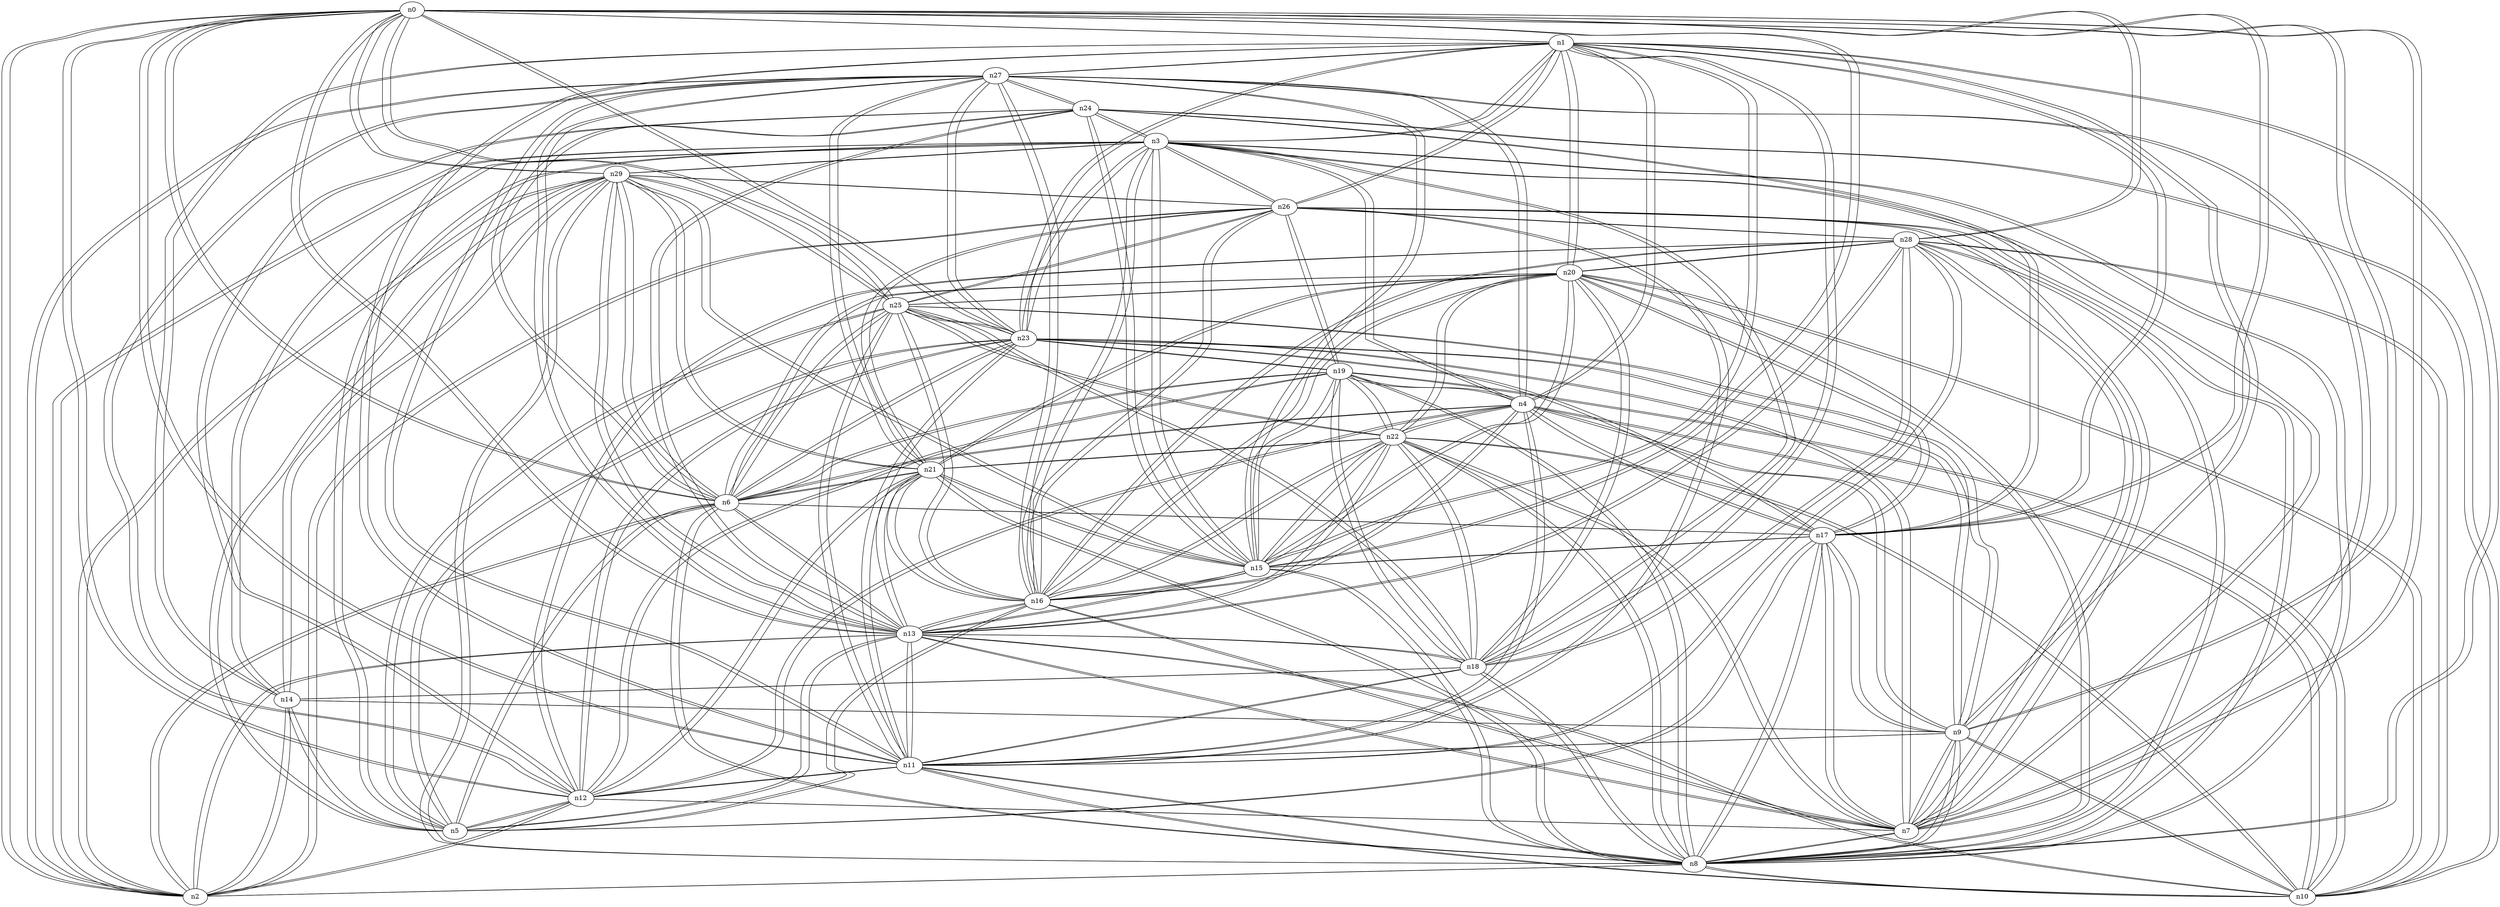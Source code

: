 graph {
n0;
n1;
n2;
n3;
n4;
n5;
n6;
n7;
n8;
n9;
n10;
n11;
n12;
n13;
n14;
n15;
n16;
n17;
n18;
n19;
n20;
n21;
n22;
n23;
n24;
n25;
n26;
n27;
n28;
n29;
n0 -- n17;
n0 -- n15;
n0 -- n2;
n0 -- n23;
n0 -- n28;
n0 -- n25;
n0 -- n11;
n0 -- n7;
n0 -- n9;
n0 -- n29;
n0 -- n1;
n0 -- n12;
n0 -- n6;
n0 -- n13;
n1 -- n17;
n1 -- n3;
n1 -- n26;
n1 -- n15;
n1 -- n27;
n1 -- n20;
n1 -- n4;
n1 -- n23;
n1 -- n18;
n1 -- n0;
n1 -- n14;
n1 -- n8;
n1 -- n11;
n1 -- n9;
n2 -- n3;
n2 -- n8;
n2 -- n26;
n2 -- n29;
n2 -- n27;
n2 -- n12;
n2 -- n0;
n2 -- n14;
n2 -- n6;
n2 -- n13;
n3 -- n24;
n3 -- n5;
n3 -- n26;
n3 -- n15;
n3 -- n2;
n3 -- n23;
n3 -- n4;
n3 -- n16;
n3 -- n18;
n3 -- n14;
n3 -- n8;
n3 -- n7;
n3 -- n29;
n3 -- n1;
n4 -- n17;
n4 -- n3;
n4 -- n11;
n4 -- n9;
n4 -- n27;
n4 -- n1;
n4 -- n10;
n4 -- n12;
n4 -- n16;
n4 -- n19;
n4 -- n6;
n4 -- n22;
n5 -- n17;
n5 -- n25;
n5 -- n3;
n5 -- n29;
n5 -- n12;
n5 -- n23;
n5 -- n16;
n5 -- n14;
n5 -- n6;
n5 -- n13;
n6 -- n17;
n6 -- n24;
n6 -- n21;
n6 -- n5;
n6 -- n2;
n6 -- n20;
n6 -- n4;
n6 -- n23;
n6 -- n0;
n6 -- n25;
n6 -- n8;
n6 -- n29;
n6 -- n19;
n6 -- n13;
n7 -- n17;
n7 -- n3;
n7 -- n26;
n7 -- n27;
n7 -- n23;
n7 -- n28;
n7 -- n16;
n7 -- n0;
n7 -- n22;
n7 -- n8;
n7 -- n9;
n7 -- n12;
n7 -- n13;
n8 -- n17;
n8 -- n3;
n8 -- n21;
n8 -- n26;
n8 -- n15;
n8 -- n2;
n8 -- n20;
n8 -- n28;
n8 -- n18;
n8 -- n22;
n8 -- n7;
n8 -- n11;
n8 -- n9;
n8 -- n29;
n8 -- n1;
n8 -- n10;
n8 -- n19;
n8 -- n6;
n9 -- n17;
n9 -- n25;
n9 -- n8;
n9 -- n7;
n9 -- n11;
n9 -- n4;
n9 -- n1;
n9 -- n10;
n9 -- n23;
n9 -- n0;
n9 -- n14;
n10 -- n8;
n10 -- n24;
n10 -- n11;
n10 -- n9;
n10 -- n20;
n10 -- n4;
n10 -- n19;
n10 -- n28;
n10 -- n13;
n10 -- n22;
n11 -- n26;
n11 -- n27;
n11 -- n4;
n11 -- n23;
n11 -- n18;
n11 -- n28;
n11 -- n0;
n11 -- n25;
n11 -- n8;
n11 -- n9;
n11 -- n1;
n11 -- n10;
n11 -- n12;
n11 -- n13;
n12 -- n21;
n12 -- n24;
n12 -- n7;
n12 -- n11;
n12 -- n5;
n12 -- n2;
n12 -- n27;
n12 -- n4;
n12 -- n23;
n12 -- n28;
n12 -- n19;
n12 -- n0;
n13 -- n21;
n13 -- n24;
n13 -- n5;
n13 -- n15;
n13 -- n2;
n13 -- n27;
n13 -- n28;
n13 -- n16;
n13 -- n18;
n13 -- n0;
n13 -- n22;
n13 -- n11;
n13 -- n7;
n13 -- n29;
n13 -- n10;
n13 -- n6;
n14 -- n3;
n14 -- n5;
n14 -- n9;
n14 -- n29;
n14 -- n2;
n14 -- n1;
n14 -- n18;
n15 -- n17;
n15 -- n3;
n15 -- n21;
n15 -- n24;
n15 -- n27;
n15 -- n20;
n15 -- n16;
n15 -- n0;
n15 -- n22;
n15 -- n8;
n15 -- n29;
n15 -- n1;
n15 -- n19;
n15 -- n13;
n16 -- n3;
n16 -- n21;
n16 -- n5;
n16 -- n26;
n16 -- n15;
n16 -- n27;
n16 -- n20;
n16 -- n4;
n16 -- n28;
n16 -- n22;
n16 -- n25;
n16 -- n7;
n16 -- n13;
n17 -- n8;
n17 -- n24;
n17 -- n5;
n17 -- n7;
n17 -- n9;
n17 -- n15;
n17 -- n20;
n17 -- n1;
n17 -- n4;
n17 -- n23;
n17 -- n0;
n17 -- n6;
n18 -- n25;
n18 -- n3;
n18 -- n8;
n18 -- n11;
n18 -- n20;
n18 -- n1;
n18 -- n19;
n18 -- n28;
n18 -- n14;
n18 -- n13;
n18 -- n22;
n19 -- n8;
n19 -- n26;
n19 -- n15;
n19 -- n4;
n19 -- n10;
n19 -- n12;
n19 -- n23;
n19 -- n18;
n19 -- n6;
n19 -- n22;
n20 -- n17;
n20 -- n25;
n20 -- n8;
n20 -- n21;
n20 -- n15;
n20 -- n1;
n20 -- n10;
n20 -- n16;
n20 -- n18;
n20 -- n28;
n20 -- n6;
n20 -- n22;
n21 -- n8;
n21 -- n26;
n21 -- n15;
n21 -- n29;
n21 -- n27;
n21 -- n20;
n21 -- n12;
n21 -- n16;
n21 -- n6;
n21 -- n13;
n21 -- n22;
n22 -- n25;
n22 -- n8;
n22 -- n21;
n22 -- n7;
n22 -- n15;
n22 -- n20;
n22 -- n4;
n22 -- n10;
n22 -- n16;
n22 -- n18;
n22 -- n19;
n22 -- n13;
n23 -- n17;
n23 -- n3;
n23 -- n5;
n23 -- n27;
n23 -- n0;
n23 -- n25;
n23 -- n7;
n23 -- n11;
n23 -- n9;
n23 -- n12;
n23 -- n1;
n23 -- n19;
n23 -- n6;
n24 -- n17;
n24 -- n3;
n24 -- n15;
n24 -- n27;
n24 -- n10;
n24 -- n12;
n24 -- n6;
n24 -- n13;
n25 -- n11;
n25 -- n5;
n25 -- n26;
n25 -- n9;
n25 -- n29;
n25 -- n20;
n25 -- n23;
n25 -- n18;
n25 -- n16;
n25 -- n0;
n25 -- n6;
n25 -- n22;
n26 -- n25;
n26 -- n8;
n26 -- n21;
n26 -- n3;
n26 -- n7;
n26 -- n11;
n26 -- n29;
n26 -- n2;
n26 -- n1;
n26 -- n16;
n26 -- n19;
n26 -- n28;
n27 -- n24;
n27 -- n21;
n27 -- n7;
n27 -- n11;
n27 -- n15;
n27 -- n2;
n27 -- n4;
n27 -- n12;
n27 -- n1;
n27 -- n23;
n27 -- n16;
n27 -- n13;
n28 -- n8;
n28 -- n7;
n28 -- n11;
n28 -- n26;
n28 -- n20;
n28 -- n12;
n28 -- n10;
n28 -- n16;
n28 -- n18;
n28 -- n0;
n28 -- n13;
n29 -- n25;
n29 -- n3;
n29 -- n8;
n29 -- n21;
n29 -- n5;
n29 -- n26;
n29 -- n15;
n29 -- n2;
n29 -- n14;
n29 -- n0;
n29 -- n13;
n29 -- n6;
}
